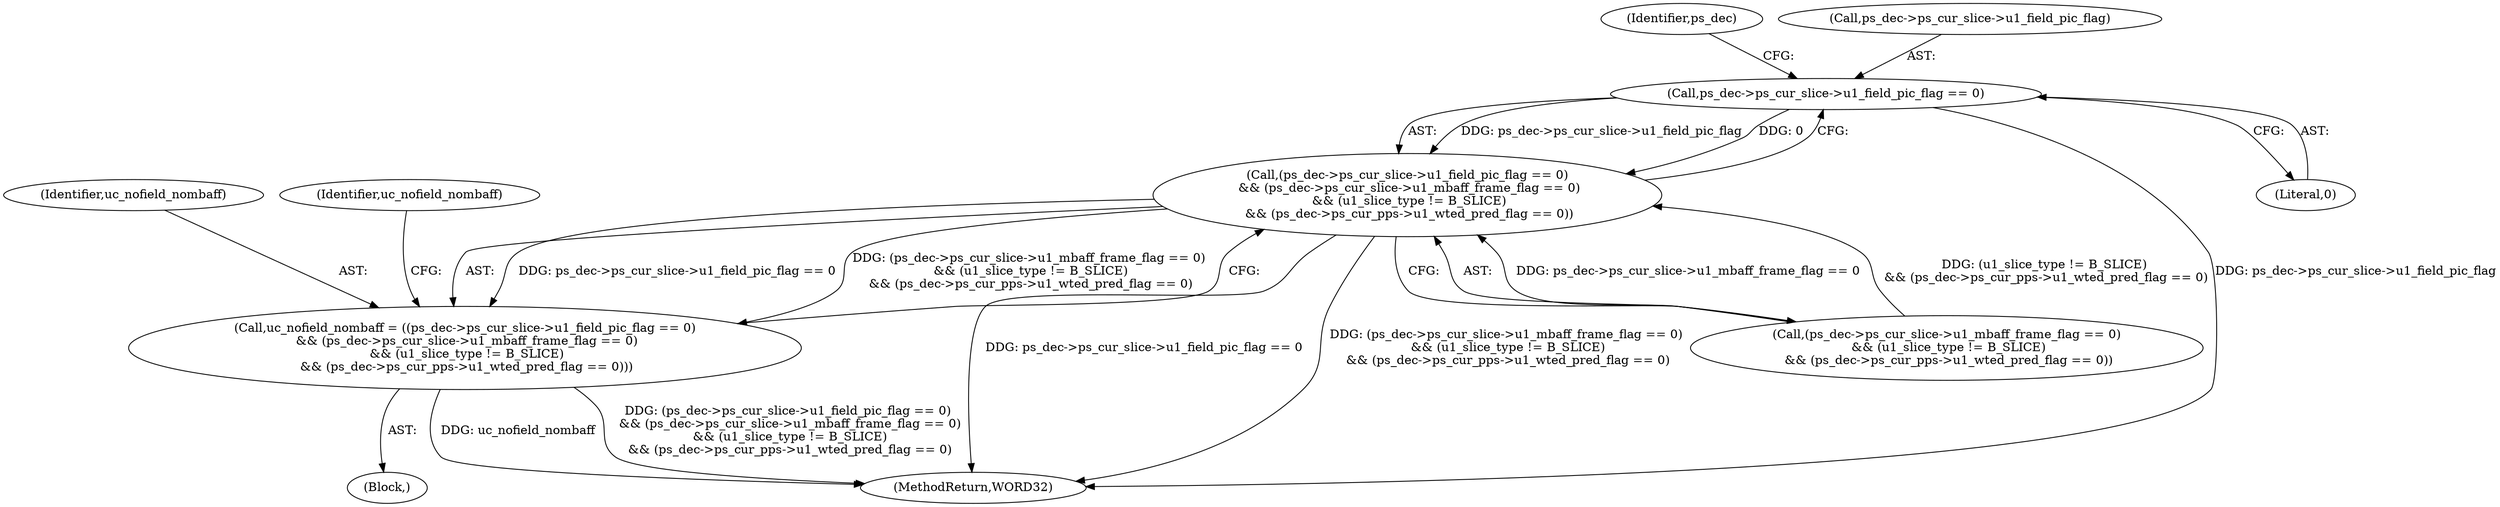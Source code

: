 digraph "0_Android_0b23c81c3dd9ec38f7e6806a3955fed1925541a0_2@pointer" {
"1001754" [label="(Call,ps_dec->ps_cur_slice->u1_field_pic_flag == 0)"];
"1001753" [label="(Call,(ps_dec->ps_cur_slice->u1_field_pic_flag == 0)\n && (ps_dec->ps_cur_slice->u1_mbaff_frame_flag == 0)\n && (u1_slice_type != B_SLICE)\n && (ps_dec->ps_cur_pps->u1_wted_pred_flag == 0))"];
"1001751" [label="(Call,uc_nofield_nombaff = ((ps_dec->ps_cur_slice->u1_field_pic_flag == 0)\n && (ps_dec->ps_cur_slice->u1_mbaff_frame_flag == 0)\n && (u1_slice_type != B_SLICE)\n && (ps_dec->ps_cur_pps->u1_wted_pred_flag == 0)))"];
"1002589" [label="(MethodReturn,WORD32)"];
"1001760" [label="(Literal,0)"];
"1001754" [label="(Call,ps_dec->ps_cur_slice->u1_field_pic_flag == 0)"];
"1001752" [label="(Identifier,uc_nofield_nombaff)"];
"1001749" [label="(Block,)"];
"1001751" [label="(Call,uc_nofield_nombaff = ((ps_dec->ps_cur_slice->u1_field_pic_flag == 0)\n && (ps_dec->ps_cur_slice->u1_mbaff_frame_flag == 0)\n && (u1_slice_type != B_SLICE)\n && (ps_dec->ps_cur_pps->u1_wted_pred_flag == 0)))"];
"1001765" [label="(Identifier,ps_dec)"];
"1001755" [label="(Call,ps_dec->ps_cur_slice->u1_field_pic_flag)"];
"1001753" [label="(Call,(ps_dec->ps_cur_slice->u1_field_pic_flag == 0)\n && (ps_dec->ps_cur_slice->u1_mbaff_frame_flag == 0)\n && (u1_slice_type != B_SLICE)\n && (ps_dec->ps_cur_pps->u1_wted_pred_flag == 0))"];
"1001781" [label="(Identifier,uc_nofield_nombaff)"];
"1001761" [label="(Call,(ps_dec->ps_cur_slice->u1_mbaff_frame_flag == 0)\n && (u1_slice_type != B_SLICE)\n && (ps_dec->ps_cur_pps->u1_wted_pred_flag == 0))"];
"1001754" -> "1001753"  [label="AST: "];
"1001754" -> "1001760"  [label="CFG: "];
"1001755" -> "1001754"  [label="AST: "];
"1001760" -> "1001754"  [label="AST: "];
"1001765" -> "1001754"  [label="CFG: "];
"1001753" -> "1001754"  [label="CFG: "];
"1001754" -> "1002589"  [label="DDG: ps_dec->ps_cur_slice->u1_field_pic_flag"];
"1001754" -> "1001753"  [label="DDG: ps_dec->ps_cur_slice->u1_field_pic_flag"];
"1001754" -> "1001753"  [label="DDG: 0"];
"1001753" -> "1001751"  [label="AST: "];
"1001753" -> "1001761"  [label="CFG: "];
"1001761" -> "1001753"  [label="AST: "];
"1001751" -> "1001753"  [label="CFG: "];
"1001753" -> "1002589"  [label="DDG: ps_dec->ps_cur_slice->u1_field_pic_flag == 0"];
"1001753" -> "1002589"  [label="DDG: (ps_dec->ps_cur_slice->u1_mbaff_frame_flag == 0)\n && (u1_slice_type != B_SLICE)\n && (ps_dec->ps_cur_pps->u1_wted_pred_flag == 0)"];
"1001753" -> "1001751"  [label="DDG: ps_dec->ps_cur_slice->u1_field_pic_flag == 0"];
"1001753" -> "1001751"  [label="DDG: (ps_dec->ps_cur_slice->u1_mbaff_frame_flag == 0)\n && (u1_slice_type != B_SLICE)\n && (ps_dec->ps_cur_pps->u1_wted_pred_flag == 0)"];
"1001761" -> "1001753"  [label="DDG: ps_dec->ps_cur_slice->u1_mbaff_frame_flag == 0"];
"1001761" -> "1001753"  [label="DDG: (u1_slice_type != B_SLICE)\n && (ps_dec->ps_cur_pps->u1_wted_pred_flag == 0)"];
"1001751" -> "1001749"  [label="AST: "];
"1001752" -> "1001751"  [label="AST: "];
"1001781" -> "1001751"  [label="CFG: "];
"1001751" -> "1002589"  [label="DDG: uc_nofield_nombaff"];
"1001751" -> "1002589"  [label="DDG: (ps_dec->ps_cur_slice->u1_field_pic_flag == 0)\n && (ps_dec->ps_cur_slice->u1_mbaff_frame_flag == 0)\n && (u1_slice_type != B_SLICE)\n && (ps_dec->ps_cur_pps->u1_wted_pred_flag == 0)"];
}
